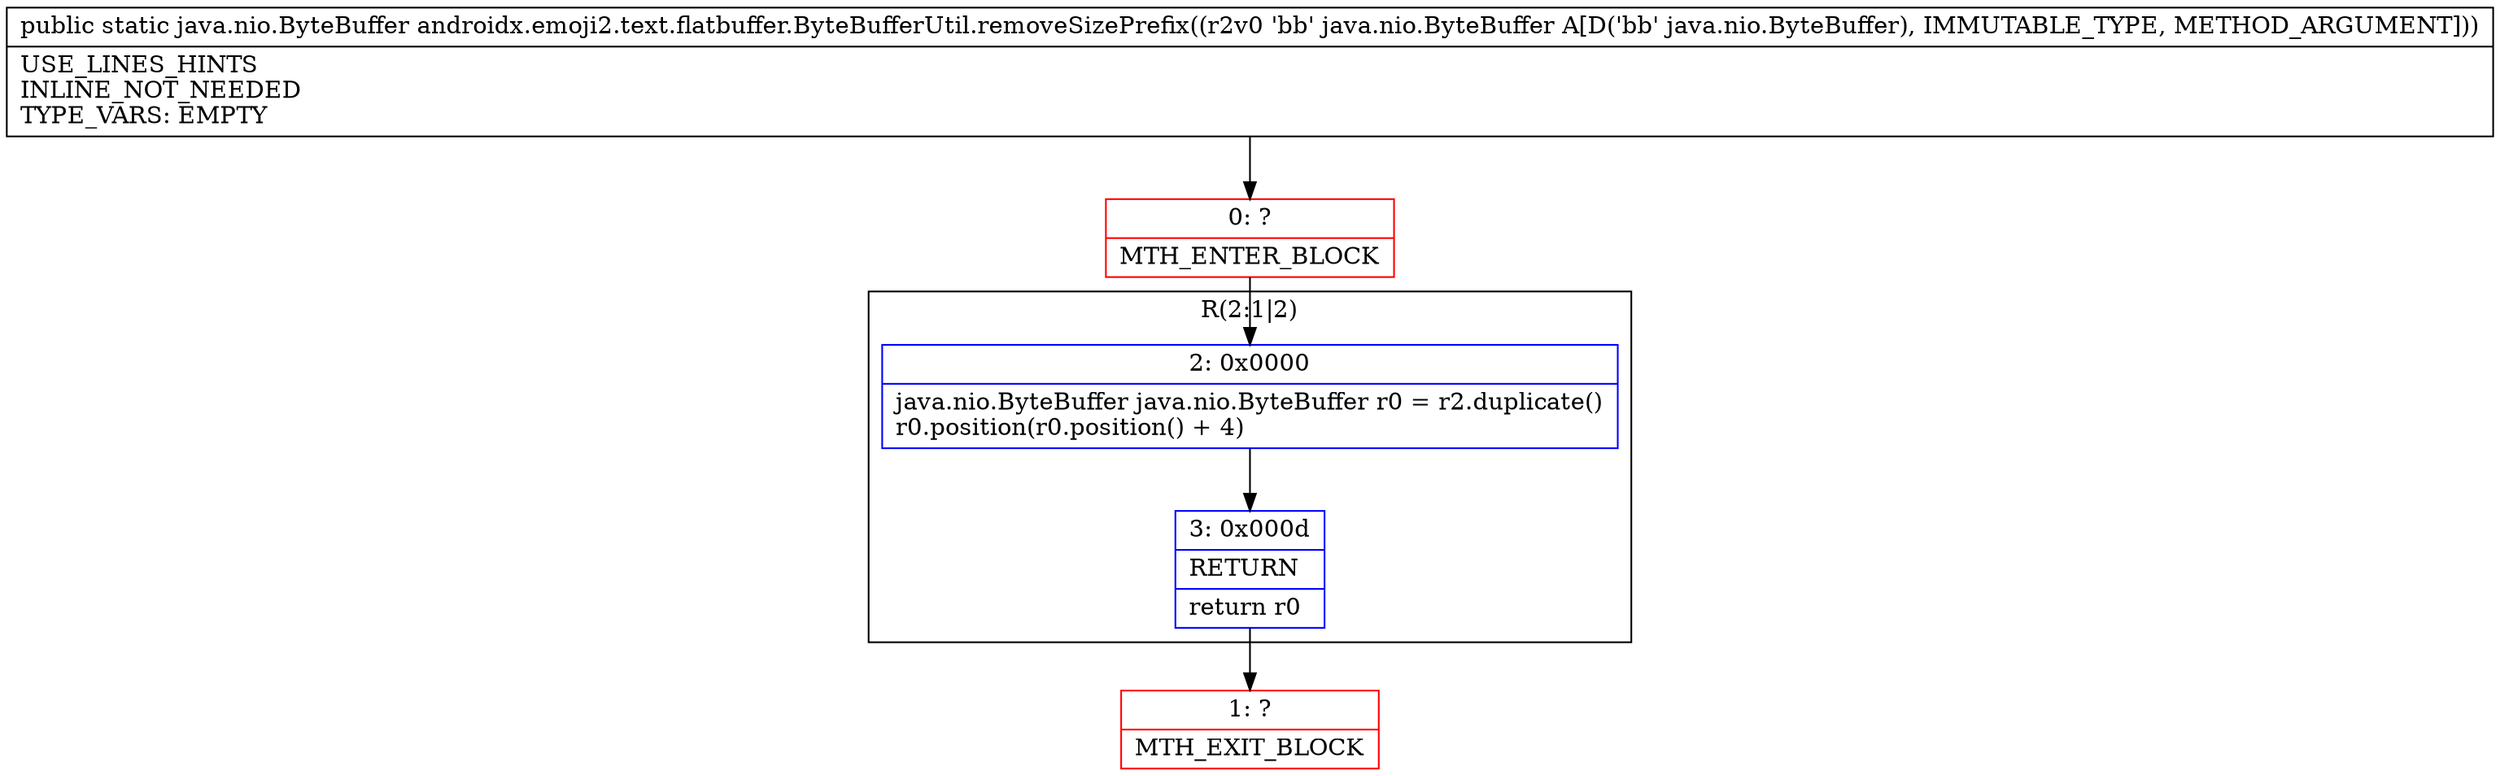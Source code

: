 digraph "CFG forandroidx.emoji2.text.flatbuffer.ByteBufferUtil.removeSizePrefix(Ljava\/nio\/ByteBuffer;)Ljava\/nio\/ByteBuffer;" {
subgraph cluster_Region_891877143 {
label = "R(2:1|2)";
node [shape=record,color=blue];
Node_2 [shape=record,label="{2\:\ 0x0000|java.nio.ByteBuffer java.nio.ByteBuffer r0 = r2.duplicate()\lr0.position(r0.position() + 4)\l}"];
Node_3 [shape=record,label="{3\:\ 0x000d|RETURN\l|return r0\l}"];
}
Node_0 [shape=record,color=red,label="{0\:\ ?|MTH_ENTER_BLOCK\l}"];
Node_1 [shape=record,color=red,label="{1\:\ ?|MTH_EXIT_BLOCK\l}"];
MethodNode[shape=record,label="{public static java.nio.ByteBuffer androidx.emoji2.text.flatbuffer.ByteBufferUtil.removeSizePrefix((r2v0 'bb' java.nio.ByteBuffer A[D('bb' java.nio.ByteBuffer), IMMUTABLE_TYPE, METHOD_ARGUMENT]))  | USE_LINES_HINTS\lINLINE_NOT_NEEDED\lTYPE_VARS: EMPTY\l}"];
MethodNode -> Node_0;Node_2 -> Node_3;
Node_3 -> Node_1;
Node_0 -> Node_2;
}

